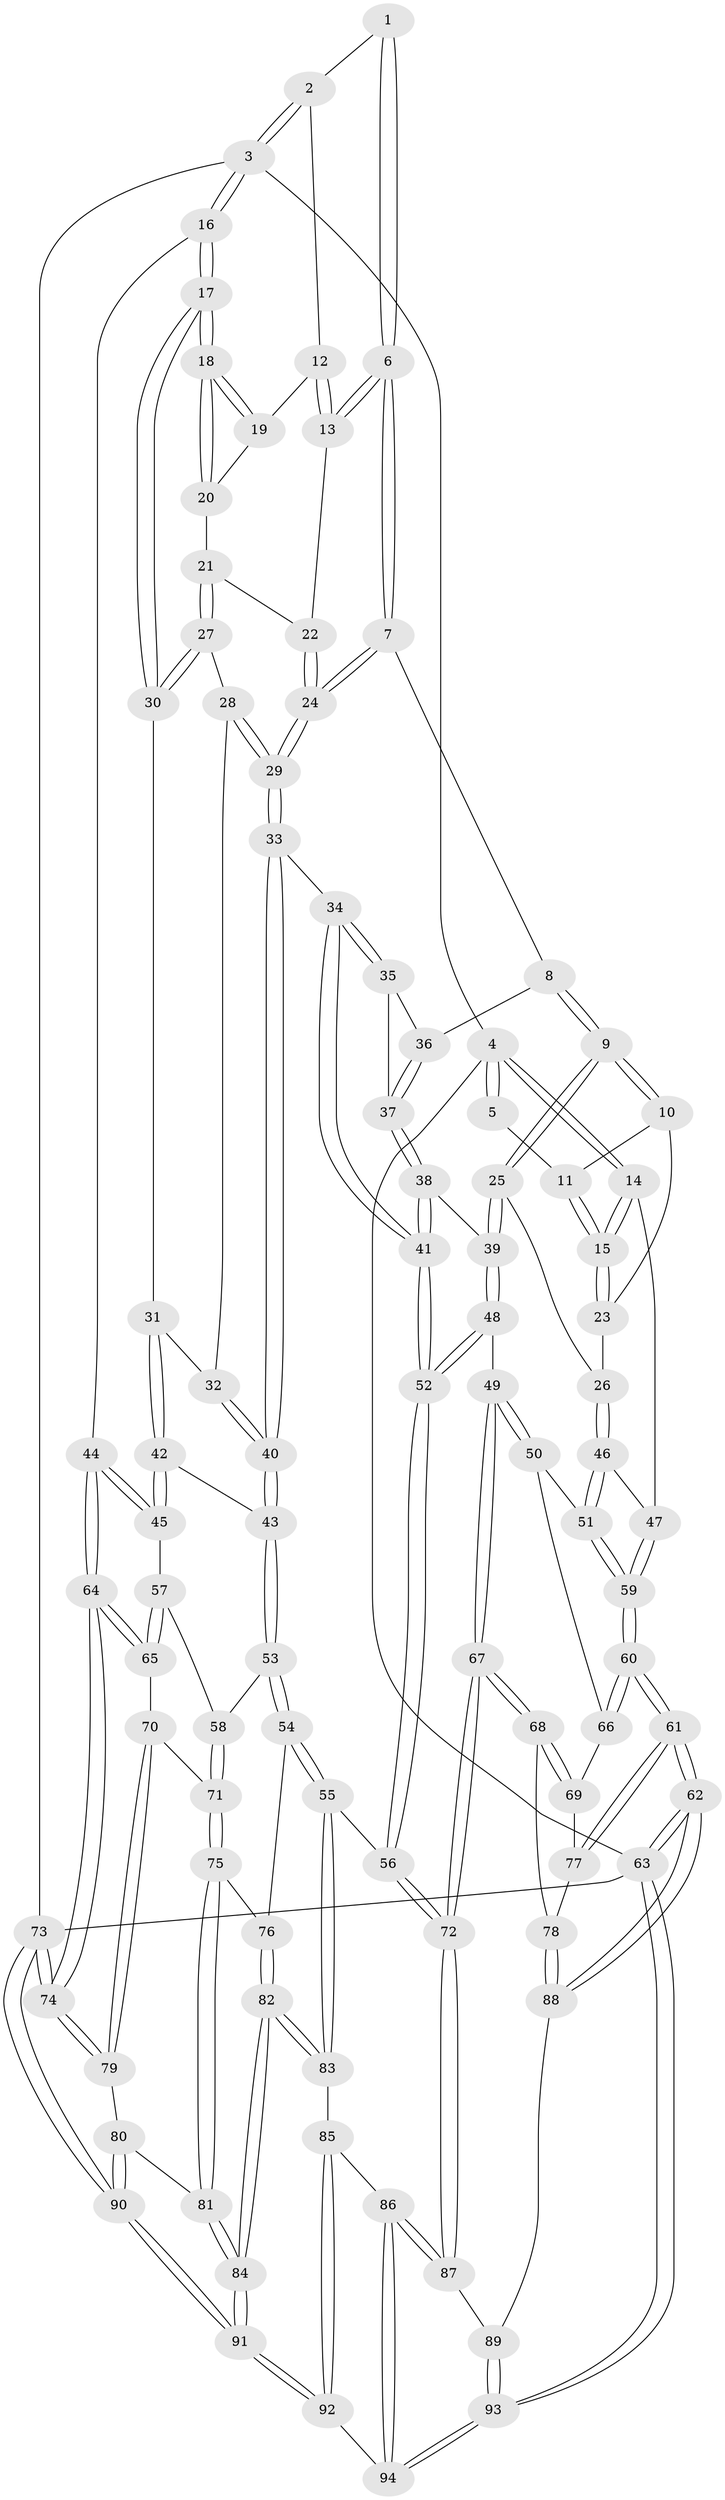 // coarse degree distribution, {2: 0.07894736842105263, 4: 0.5263157894736842, 3: 0.3157894736842105, 5: 0.05263157894736842, 6: 0.02631578947368421}
// Generated by graph-tools (version 1.1) at 2025/38/03/04/25 23:38:25]
// undirected, 94 vertices, 232 edges
graph export_dot {
  node [color=gray90,style=filled];
  1 [pos="+0.33905652937964004+0"];
  2 [pos="+0.7756451707191756+0"];
  3 [pos="+1+0"];
  4 [pos="+0+0"];
  5 [pos="+0.22869394224494266+0"];
  6 [pos="+0.4264887527472974+0.13502835920111272"];
  7 [pos="+0.42433718732788456+0.1606557236154049"];
  8 [pos="+0.3702686373373347+0.21692146032623788"];
  9 [pos="+0.273798911355461+0.25988520055496217"];
  10 [pos="+0.1674465740868957+0.1347023217126964"];
  11 [pos="+0.16576743450208553+0.08042898296586044"];
  12 [pos="+0.7314254406617333+0.014704572095903045"];
  13 [pos="+0.6767904119300249+0.07019999010505062"];
  14 [pos="+0+0.1998604966358357"];
  15 [pos="+0+0.1994704447601499"];
  16 [pos="+1+0.23530995743479918"];
  17 [pos="+1+0.2353593501726441"];
  18 [pos="+1+0.23285895991035416"];
  19 [pos="+0.7536986085216573+0.05517163345506357"];
  20 [pos="+0.8025406623638469+0.1894475831188391"];
  21 [pos="+0.7680297227928435+0.2445123454968155"];
  22 [pos="+0.645714721286902+0.2123916551332602"];
  23 [pos="+0.05972996074696048+0.21668637373772084"];
  24 [pos="+0.5706508388555928+0.2727131214860703"];
  25 [pos="+0.24714796166834138+0.3002531978406461"];
  26 [pos="+0.1917069335884169+0.3407272532621757"];
  27 [pos="+0.7688335366624407+0.26158818748870216"];
  28 [pos="+0.7304721580866307+0.2992996911308269"];
  29 [pos="+0.5796758945471603+0.30978090995288465"];
  30 [pos="+0.8328497653985177+0.34059392251979326"];
  31 [pos="+0.8293828344777688+0.3491235518501359"];
  32 [pos="+0.7227446451933977+0.35306197053355526"];
  33 [pos="+0.578904699051733+0.36630182310062487"];
  34 [pos="+0.5607444675923253+0.38036629987435516"];
  35 [pos="+0.47307505617651546+0.3487892481995748"];
  36 [pos="+0.3964010118983113+0.29643271767610757"];
  37 [pos="+0.4067993559140046+0.3646703102235911"];
  38 [pos="+0.40708073356926083+0.37428713890266857"];
  39 [pos="+0.3507149647505653+0.4198658711928795"];
  40 [pos="+0.6797473668347522+0.43552011706917165"];
  41 [pos="+0.5032094898906285+0.44109169154940425"];
  42 [pos="+0.8048771234240263+0.45678196033870155"];
  43 [pos="+0.681925890903463+0.4385238887607222"];
  44 [pos="+1+0.48480632877221963"];
  45 [pos="+0.8454356657222031+0.5025568212889994"];
  46 [pos="+0.1645361244602625+0.3918419820563235"];
  47 [pos="+0+0.32759032626610884"];
  48 [pos="+0.349034513881752+0.5464507569659282"];
  49 [pos="+0.22863340392189346+0.5571596387881709"];
  50 [pos="+0.1814902885502146+0.525705908983091"];
  51 [pos="+0.17495605345438234+0.5108705786776725"];
  52 [pos="+0.4518296837951664+0.5839891860099389"];
  53 [pos="+0.6298573785048155+0.6050456099451582"];
  54 [pos="+0.5907406372337858+0.627611427828644"];
  55 [pos="+0.5185718632751042+0.6456182470132413"];
  56 [pos="+0.4576481606805845+0.5921891758451122"];
  57 [pos="+0.8170351729978387+0.568768047007481"];
  58 [pos="+0.7417885136937435+0.6189652087981622"];
  59 [pos="+0+0.4568203793041382"];
  60 [pos="+0+0.6212185590182704"];
  61 [pos="+0+0.664696718308273"];
  62 [pos="+0+0.9650466387751707"];
  63 [pos="+0+1"];
  64 [pos="+1+0.7327152811673491"];
  65 [pos="+0.8809876114548328+0.6638250793512277"];
  66 [pos="+0.06866903940151563+0.6097145724485996"];
  67 [pos="+0.2153247486003235+0.7690567559424556"];
  68 [pos="+0.1335579208487376+0.7458045257777788"];
  69 [pos="+0.08446127001325965+0.6909813957563903"];
  70 [pos="+0.8035262395077293+0.7297151800720454"];
  71 [pos="+0.7786204732282737+0.7187379721093988"];
  72 [pos="+0.2390083584834238+0.8109748436335198"];
  73 [pos="+1+1"];
  74 [pos="+1+0.8909905044568319"];
  75 [pos="+0.7168884286136261+0.7561419140510006"];
  76 [pos="+0.7092578503939192+0.7562119859466195"];
  77 [pos="+0.0355966326174794+0.7135397475918293"];
  78 [pos="+0.05236044318164386+0.7776526652513644"];
  79 [pos="+0.8350700849733332+0.7868897266705481"];
  80 [pos="+0.8200711604998909+0.8028531962937642"];
  81 [pos="+0.760765803052418+0.847221406569684"];
  82 [pos="+0.6294087278159963+0.8362628631710723"];
  83 [pos="+0.5114469761036461+0.7529928432763024"];
  84 [pos="+0.6994606309214033+0.9771560228432549"];
  85 [pos="+0.49722061349325863+0.7706852006860228"];
  86 [pos="+0.2691660591150015+0.8463258402491833"];
  87 [pos="+0.24131465150225903+0.8197895895866438"];
  88 [pos="+0.010144104972716561+0.8153679763762866"];
  89 [pos="+0.16554235185808383+0.8593542742313075"];
  90 [pos="+0.9004567527070381+1"];
  91 [pos="+0.7194742917237258+1"];
  92 [pos="+0.4667899664283605+1"];
  93 [pos="+0+1"];
  94 [pos="+0.36312279163312583+1"];
  1 -- 2;
  1 -- 6;
  1 -- 6;
  2 -- 3;
  2 -- 3;
  2 -- 12;
  3 -- 4;
  3 -- 16;
  3 -- 16;
  3 -- 73;
  4 -- 5;
  4 -- 5;
  4 -- 14;
  4 -- 14;
  4 -- 63;
  5 -- 11;
  6 -- 7;
  6 -- 7;
  6 -- 13;
  6 -- 13;
  7 -- 8;
  7 -- 24;
  7 -- 24;
  8 -- 9;
  8 -- 9;
  8 -- 36;
  9 -- 10;
  9 -- 10;
  9 -- 25;
  9 -- 25;
  10 -- 11;
  10 -- 23;
  11 -- 15;
  11 -- 15;
  12 -- 13;
  12 -- 13;
  12 -- 19;
  13 -- 22;
  14 -- 15;
  14 -- 15;
  14 -- 47;
  15 -- 23;
  15 -- 23;
  16 -- 17;
  16 -- 17;
  16 -- 44;
  17 -- 18;
  17 -- 18;
  17 -- 30;
  17 -- 30;
  18 -- 19;
  18 -- 19;
  18 -- 20;
  18 -- 20;
  19 -- 20;
  20 -- 21;
  21 -- 22;
  21 -- 27;
  21 -- 27;
  22 -- 24;
  22 -- 24;
  23 -- 26;
  24 -- 29;
  24 -- 29;
  25 -- 26;
  25 -- 39;
  25 -- 39;
  26 -- 46;
  26 -- 46;
  27 -- 28;
  27 -- 30;
  27 -- 30;
  28 -- 29;
  28 -- 29;
  28 -- 32;
  29 -- 33;
  29 -- 33;
  30 -- 31;
  31 -- 32;
  31 -- 42;
  31 -- 42;
  32 -- 40;
  32 -- 40;
  33 -- 34;
  33 -- 40;
  33 -- 40;
  34 -- 35;
  34 -- 35;
  34 -- 41;
  34 -- 41;
  35 -- 36;
  35 -- 37;
  36 -- 37;
  36 -- 37;
  37 -- 38;
  37 -- 38;
  38 -- 39;
  38 -- 41;
  38 -- 41;
  39 -- 48;
  39 -- 48;
  40 -- 43;
  40 -- 43;
  41 -- 52;
  41 -- 52;
  42 -- 43;
  42 -- 45;
  42 -- 45;
  43 -- 53;
  43 -- 53;
  44 -- 45;
  44 -- 45;
  44 -- 64;
  44 -- 64;
  45 -- 57;
  46 -- 47;
  46 -- 51;
  46 -- 51;
  47 -- 59;
  47 -- 59;
  48 -- 49;
  48 -- 52;
  48 -- 52;
  49 -- 50;
  49 -- 50;
  49 -- 67;
  49 -- 67;
  50 -- 51;
  50 -- 66;
  51 -- 59;
  51 -- 59;
  52 -- 56;
  52 -- 56;
  53 -- 54;
  53 -- 54;
  53 -- 58;
  54 -- 55;
  54 -- 55;
  54 -- 76;
  55 -- 56;
  55 -- 83;
  55 -- 83;
  56 -- 72;
  56 -- 72;
  57 -- 58;
  57 -- 65;
  57 -- 65;
  58 -- 71;
  58 -- 71;
  59 -- 60;
  59 -- 60;
  60 -- 61;
  60 -- 61;
  60 -- 66;
  60 -- 66;
  61 -- 62;
  61 -- 62;
  61 -- 77;
  61 -- 77;
  62 -- 63;
  62 -- 63;
  62 -- 88;
  62 -- 88;
  63 -- 93;
  63 -- 93;
  63 -- 73;
  64 -- 65;
  64 -- 65;
  64 -- 74;
  64 -- 74;
  65 -- 70;
  66 -- 69;
  67 -- 68;
  67 -- 68;
  67 -- 72;
  67 -- 72;
  68 -- 69;
  68 -- 69;
  68 -- 78;
  69 -- 77;
  70 -- 71;
  70 -- 79;
  70 -- 79;
  71 -- 75;
  71 -- 75;
  72 -- 87;
  72 -- 87;
  73 -- 74;
  73 -- 74;
  73 -- 90;
  73 -- 90;
  74 -- 79;
  74 -- 79;
  75 -- 76;
  75 -- 81;
  75 -- 81;
  76 -- 82;
  76 -- 82;
  77 -- 78;
  78 -- 88;
  78 -- 88;
  79 -- 80;
  80 -- 81;
  80 -- 90;
  80 -- 90;
  81 -- 84;
  81 -- 84;
  82 -- 83;
  82 -- 83;
  82 -- 84;
  82 -- 84;
  83 -- 85;
  84 -- 91;
  84 -- 91;
  85 -- 86;
  85 -- 92;
  85 -- 92;
  86 -- 87;
  86 -- 87;
  86 -- 94;
  86 -- 94;
  87 -- 89;
  88 -- 89;
  89 -- 93;
  89 -- 93;
  90 -- 91;
  90 -- 91;
  91 -- 92;
  91 -- 92;
  92 -- 94;
  93 -- 94;
  93 -- 94;
}
